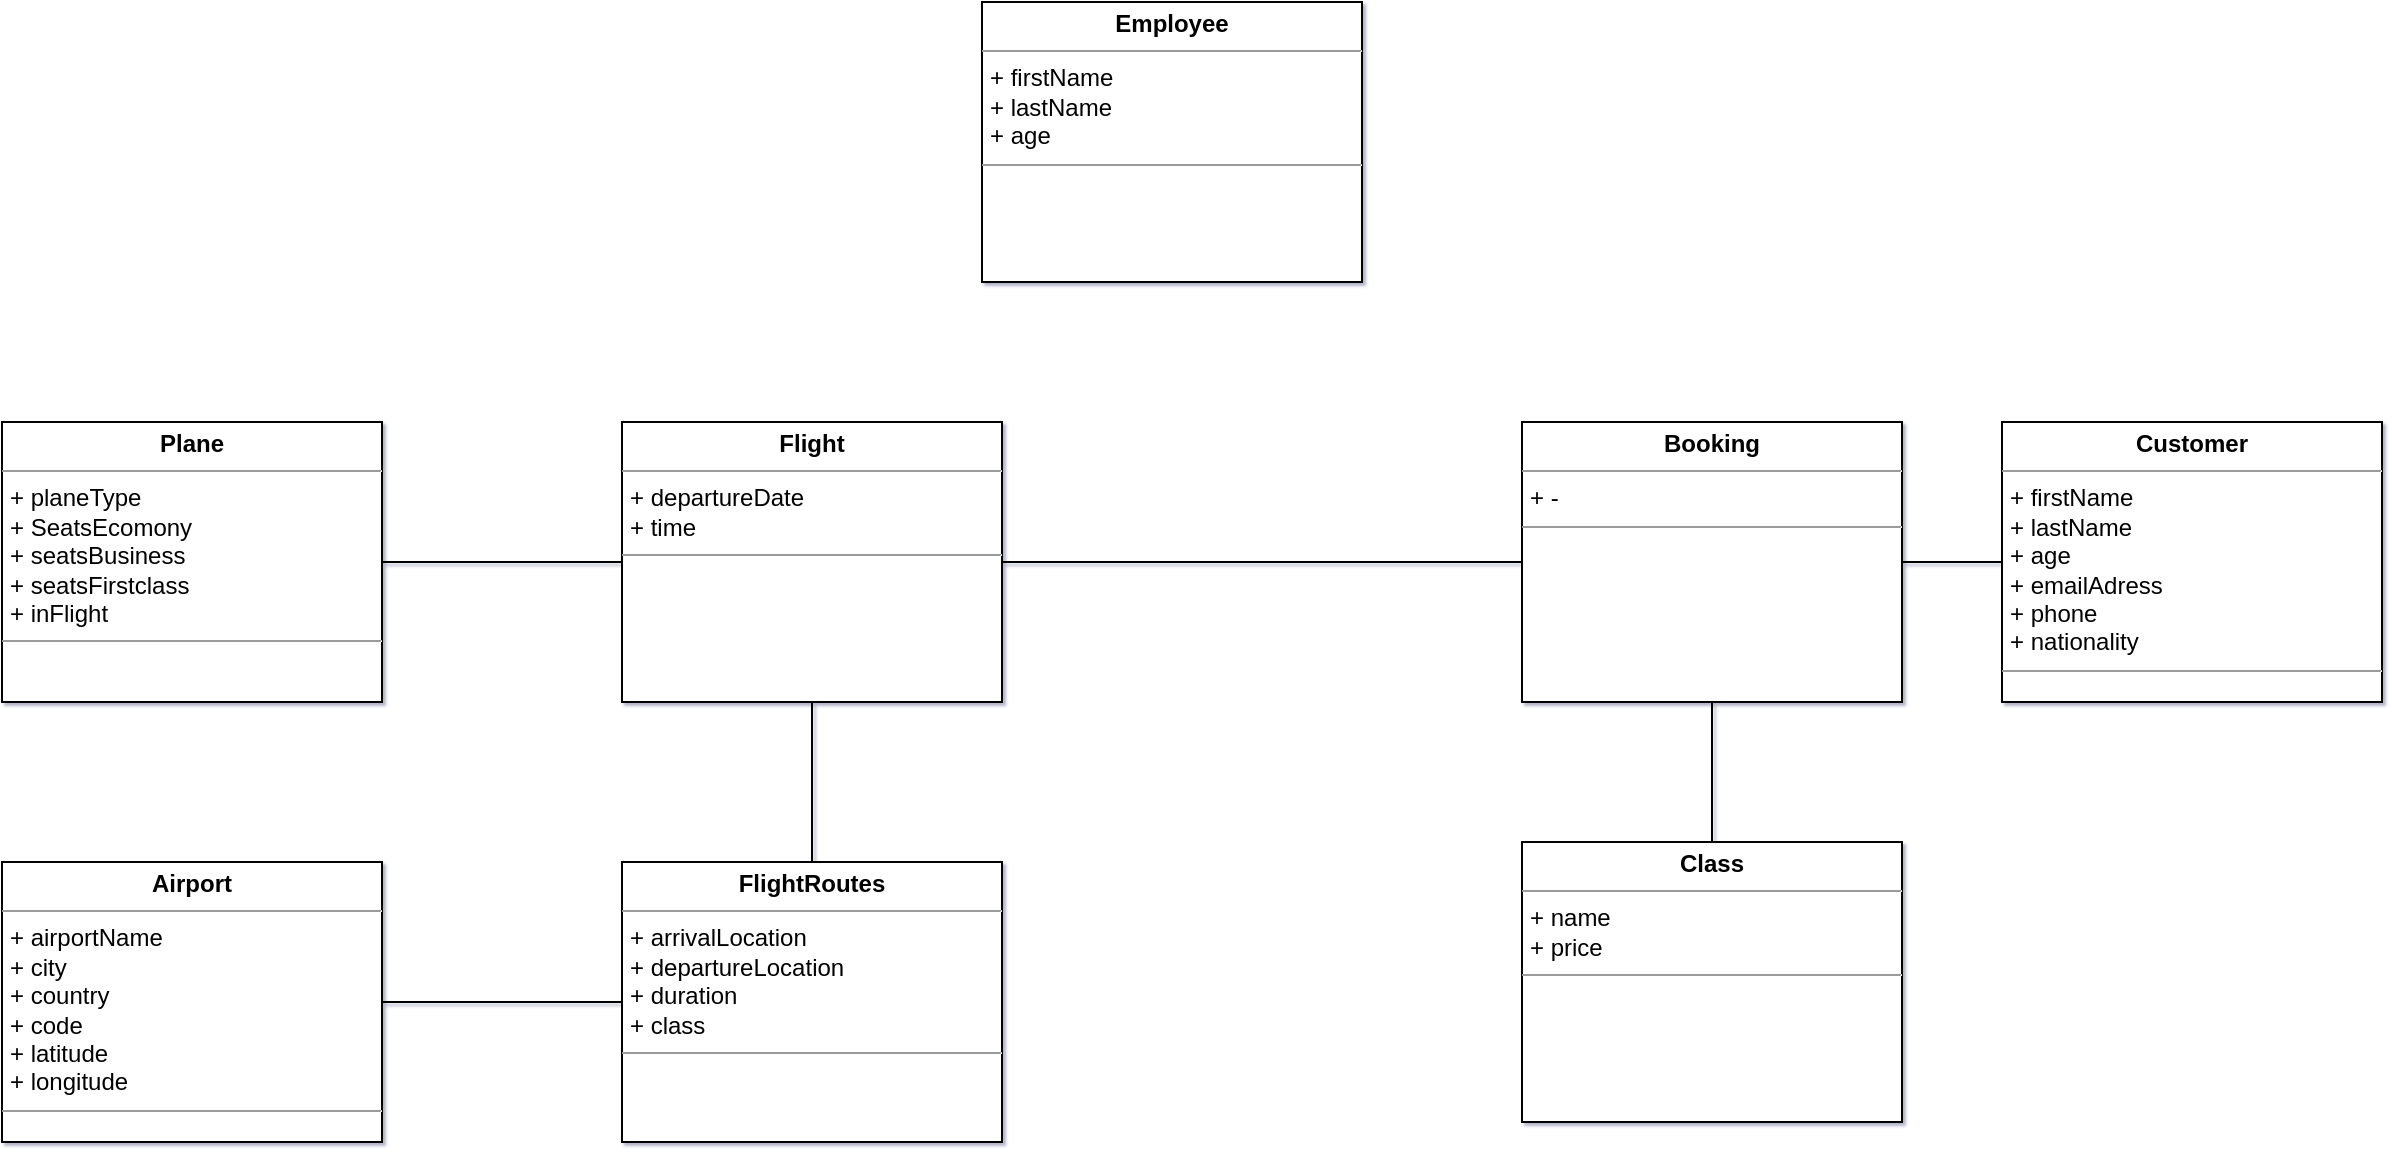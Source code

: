 <mxfile version="15.6.1" type="device"><diagram name="Page-1" id="c4acf3e9-155e-7222-9cf6-157b1a14988f"><mxGraphModel dx="2522" dy="762" grid="1" gridSize="10" guides="1" tooltips="1" connect="1" arrows="1" fold="1" page="1" pageScale="1" pageWidth="1100" pageHeight="850" math="0" shadow="1"><root><mxCell id="0"/><mxCell id="1" parent="0"/><mxCell id="5d2195bd80daf111-18" value="&lt;p style=&quot;margin: 0px ; margin-top: 4px ; text-align: center&quot;&gt;&lt;b&gt;Flight&lt;/b&gt;&lt;/p&gt;&lt;hr size=&quot;1&quot;&gt;&lt;p style=&quot;margin: 0px ; margin-left: 4px&quot;&gt;&lt;span&gt;+ departureDate&lt;/span&gt;&lt;br&gt;&lt;/p&gt;&lt;p style=&quot;margin: 0px ; margin-left: 4px&quot;&gt;+ time&lt;/p&gt;&lt;hr size=&quot;1&quot;&gt;&lt;p style=&quot;margin: 0px ; margin-left: 4px&quot;&gt;&lt;br&gt;&lt;/p&gt;" style="verticalAlign=top;align=left;overflow=fill;fontSize=12;fontFamily=Helvetica;html=1;shadow=0;comic=0;labelBackgroundColor=none;strokeWidth=1;" parent="1" vertex="1"><mxGeometry x="-180" y="400" width="190" height="140" as="geometry"/></mxCell><mxCell id="1_HT6QxDU4kzS8ASd7at-2" value="&lt;p style=&quot;margin: 0px ; margin-top: 4px ; text-align: center&quot;&gt;&lt;b&gt;Customer&lt;/b&gt;&lt;/p&gt;&lt;hr size=&quot;1&quot;&gt;&lt;p style=&quot;margin: 0px ; margin-left: 4px&quot;&gt;+ firstName&lt;br&gt;&lt;/p&gt;&lt;p style=&quot;margin: 0px ; margin-left: 4px&quot;&gt;+ lastName&lt;/p&gt;&lt;p style=&quot;margin: 0px ; margin-left: 4px&quot;&gt;+ age&lt;/p&gt;&lt;p style=&quot;margin: 0px ; margin-left: 4px&quot;&gt;+ emailAdress&lt;/p&gt;&lt;p style=&quot;margin: 0px ; margin-left: 4px&quot;&gt;+ phone&lt;/p&gt;&lt;p style=&quot;margin: 0px ; margin-left: 4px&quot;&gt;+ nationality&lt;/p&gt;&lt;hr size=&quot;1&quot;&gt;&lt;p style=&quot;margin: 0px ; margin-left: 4px&quot;&gt;&lt;br&gt;&lt;/p&gt;" style="verticalAlign=top;align=left;overflow=fill;fontSize=12;fontFamily=Helvetica;html=1;shadow=0;comic=0;labelBackgroundColor=none;strokeWidth=1;" parent="1" vertex="1"><mxGeometry x="510" y="400" width="190" height="140" as="geometry"/></mxCell><mxCell id="1_HT6QxDU4kzS8ASd7at-3" value="&lt;p style=&quot;margin: 0px ; margin-top: 4px ; text-align: center&quot;&gt;&lt;b&gt;Airport&lt;/b&gt;&lt;/p&gt;&lt;hr size=&quot;1&quot;&gt;&lt;p style=&quot;margin: 0px ; margin-left: 4px&quot;&gt;+ airportName&lt;br&gt;&lt;/p&gt;&lt;p style=&quot;margin: 0px ; margin-left: 4px&quot;&gt;+ city&lt;/p&gt;&lt;p style=&quot;margin: 0px ; margin-left: 4px&quot;&gt;+ country&lt;/p&gt;&lt;p style=&quot;margin: 0px ; margin-left: 4px&quot;&gt;+ code&lt;/p&gt;&lt;p style=&quot;margin: 0px ; margin-left: 4px&quot;&gt;+ latitude&lt;/p&gt;&lt;p style=&quot;margin: 0px ; margin-left: 4px&quot;&gt;+ longitude&lt;/p&gt;&lt;hr size=&quot;1&quot;&gt;&lt;p style=&quot;margin: 0px ; margin-left: 4px&quot;&gt;&lt;br&gt;&lt;/p&gt;" style="verticalAlign=top;align=left;overflow=fill;fontSize=12;fontFamily=Helvetica;html=1;shadow=0;comic=0;labelBackgroundColor=none;strokeWidth=1;" parent="1" vertex="1"><mxGeometry x="-490" y="620" width="190" height="140" as="geometry"/></mxCell><mxCell id="1_HT6QxDU4kzS8ASd7at-4" value="&lt;p style=&quot;margin: 0px ; margin-top: 4px ; text-align: center&quot;&gt;&lt;b&gt;FlightRoutes&lt;/b&gt;&lt;/p&gt;&lt;hr size=&quot;1&quot;&gt;&lt;p style=&quot;margin: 0px ; margin-left: 4px&quot;&gt;+ arrivalLocation&lt;br&gt;&lt;/p&gt;&lt;p style=&quot;margin: 0px ; margin-left: 4px&quot;&gt;+ departureLocation&lt;/p&gt;&lt;p style=&quot;margin: 0px ; margin-left: 4px&quot;&gt;+ duration&lt;/p&gt;&lt;p style=&quot;margin: 0px ; margin-left: 4px&quot;&gt;+ class&lt;/p&gt;&lt;hr size=&quot;1&quot;&gt;&lt;p style=&quot;margin: 0px ; margin-left: 4px&quot;&gt;&lt;br&gt;&lt;/p&gt;" style="verticalAlign=top;align=left;overflow=fill;fontSize=12;fontFamily=Helvetica;html=1;shadow=0;comic=0;labelBackgroundColor=none;strokeWidth=1;" parent="1" vertex="1"><mxGeometry x="-180" y="620" width="190" height="140" as="geometry"/></mxCell><mxCell id="1_HT6QxDU4kzS8ASd7at-5" value="&lt;p style=&quot;margin: 0px ; margin-top: 4px ; text-align: center&quot;&gt;&lt;b&gt;Class&lt;/b&gt;&lt;/p&gt;&lt;hr size=&quot;1&quot;&gt;&lt;p style=&quot;margin: 0px ; margin-left: 4px&quot;&gt;+ name&lt;br&gt;&lt;/p&gt;&lt;p style=&quot;margin: 0px ; margin-left: 4px&quot;&gt;+ price&lt;br&gt;&lt;/p&gt;&lt;hr size=&quot;1&quot;&gt;&lt;p style=&quot;margin: 0px ; margin-left: 4px&quot;&gt;&lt;br&gt;&lt;/p&gt;" style="verticalAlign=top;align=left;overflow=fill;fontSize=12;fontFamily=Helvetica;html=1;shadow=0;comic=0;labelBackgroundColor=none;strokeWidth=1;" parent="1" vertex="1"><mxGeometry x="270" y="610" width="190" height="140" as="geometry"/></mxCell><mxCell id="1_HT6QxDU4kzS8ASd7at-6" value="&lt;p style=&quot;margin: 0px ; margin-top: 4px ; text-align: center&quot;&gt;&lt;b&gt;Booking&lt;/b&gt;&lt;/p&gt;&lt;hr size=&quot;1&quot;&gt;&lt;p style=&quot;margin: 0px ; margin-left: 4px&quot;&gt;+ -&lt;/p&gt;&lt;hr size=&quot;1&quot;&gt;&lt;p style=&quot;margin: 0px ; margin-left: 4px&quot;&gt;&lt;br&gt;&lt;/p&gt;" style="verticalAlign=top;align=left;overflow=fill;fontSize=12;fontFamily=Helvetica;html=1;shadow=0;comic=0;labelBackgroundColor=none;strokeWidth=1;" parent="1" vertex="1"><mxGeometry x="270" y="400" width="190" height="140" as="geometry"/></mxCell><mxCell id="1_HT6QxDU4kzS8ASd7at-7" value="&lt;p style=&quot;margin: 0px ; margin-top: 4px ; text-align: center&quot;&gt;&lt;b&gt;Plane&lt;/b&gt;&lt;/p&gt;&lt;hr size=&quot;1&quot;&gt;&lt;p style=&quot;margin: 0px ; margin-left: 4px&quot;&gt;+ planeType&lt;/p&gt;&lt;p style=&quot;margin: 0px ; margin-left: 4px&quot;&gt;+ SeatsEcomony&lt;/p&gt;&lt;p style=&quot;margin: 0px ; margin-left: 4px&quot;&gt;+ seatsBusiness&lt;/p&gt;&lt;p style=&quot;margin: 0px ; margin-left: 4px&quot;&gt;+ seatsFirstclass&lt;/p&gt;&lt;p style=&quot;margin: 0px ; margin-left: 4px&quot;&gt;+ inFlight&lt;/p&gt;&lt;hr size=&quot;1&quot;&gt;&lt;p style=&quot;margin: 0px ; margin-left: 4px&quot;&gt;&lt;br&gt;&lt;/p&gt;" style="verticalAlign=top;align=left;overflow=fill;fontSize=12;fontFamily=Helvetica;html=1;shadow=0;comic=0;labelBackgroundColor=none;strokeWidth=1;" parent="1" vertex="1"><mxGeometry x="-490" y="400" width="190" height="140" as="geometry"/></mxCell><mxCell id="1_HT6QxDU4kzS8ASd7at-9" value="" style="endArrow=none;html=1;entryX=0.5;entryY=1;entryDx=0;entryDy=0;exitX=0.5;exitY=0;exitDx=0;exitDy=0;" parent="1" source="1_HT6QxDU4kzS8ASd7at-5" target="1_HT6QxDU4kzS8ASd7at-6" edge="1"><mxGeometry width="50" height="50" relative="1" as="geometry"><mxPoint x="220" y="460" as="sourcePoint"/><mxPoint x="270" y="410" as="targetPoint"/></mxGeometry></mxCell><mxCell id="1_HT6QxDU4kzS8ASd7at-10" value="" style="endArrow=none;html=1;entryX=0;entryY=0.5;entryDx=0;entryDy=0;exitX=1;exitY=0.5;exitDx=0;exitDy=0;" parent="1" source="1_HT6QxDU4kzS8ASd7at-6" target="1_HT6QxDU4kzS8ASd7at-2" edge="1"><mxGeometry width="50" height="50" relative="1" as="geometry"><mxPoint x="310" y="350" as="sourcePoint"/><mxPoint x="225" y="340" as="targetPoint"/></mxGeometry></mxCell><mxCell id="1_HT6QxDU4kzS8ASd7at-11" value="" style="endArrow=none;html=1;entryX=0;entryY=0.5;entryDx=0;entryDy=0;exitX=1;exitY=0.5;exitDx=0;exitDy=0;" parent="1" source="5d2195bd80daf111-18" target="1_HT6QxDU4kzS8ASd7at-6" edge="1"><mxGeometry width="50" height="50" relative="1" as="geometry"><mxPoint x="20" y="430" as="sourcePoint"/><mxPoint x="70" y="380" as="targetPoint"/></mxGeometry></mxCell><mxCell id="1_HT6QxDU4kzS8ASd7at-13" value="" style="endArrow=none;html=1;entryX=0;entryY=0.5;entryDx=0;entryDy=0;exitX=1;exitY=0.5;exitDx=0;exitDy=0;" parent="1" source="1_HT6QxDU4kzS8ASd7at-7" target="5d2195bd80daf111-18" edge="1"><mxGeometry width="50" height="50" relative="1" as="geometry"><mxPoint x="-430" y="510" as="sourcePoint"/><mxPoint x="-380" y="460" as="targetPoint"/></mxGeometry></mxCell><mxCell id="1_HT6QxDU4kzS8ASd7at-14" value="" style="endArrow=none;html=1;entryX=0.5;entryY=1;entryDx=0;entryDy=0;" parent="1" source="1_HT6QxDU4kzS8ASd7at-4" target="5d2195bd80daf111-18" edge="1"><mxGeometry width="50" height="50" relative="1" as="geometry"><mxPoint x="-220" y="550" as="sourcePoint"/><mxPoint x="-170" y="500" as="targetPoint"/></mxGeometry></mxCell><mxCell id="1_HT6QxDU4kzS8ASd7at-16" value="" style="endArrow=none;html=1;entryX=0;entryY=0.5;entryDx=0;entryDy=0;exitX=1;exitY=0.5;exitDx=0;exitDy=0;" parent="1" source="1_HT6QxDU4kzS8ASd7at-3" target="1_HT6QxDU4kzS8ASd7at-4" edge="1"><mxGeometry width="50" height="50" relative="1" as="geometry"><mxPoint x="-270" y="600" as="sourcePoint"/><mxPoint x="-220" y="550" as="targetPoint"/></mxGeometry></mxCell><mxCell id="1_HT6QxDU4kzS8ASd7at-22" value="&lt;p style=&quot;margin: 0px ; margin-top: 4px ; text-align: center&quot;&gt;&lt;b&gt;Employee&lt;/b&gt;&lt;/p&gt;&lt;hr size=&quot;1&quot;&gt;&lt;p style=&quot;margin: 0px ; margin-left: 4px&quot;&gt;+ firstName&lt;br&gt;&lt;/p&gt;&lt;p style=&quot;margin: 0px ; margin-left: 4px&quot;&gt;+ lastName&lt;/p&gt;&lt;p style=&quot;margin: 0px ; margin-left: 4px&quot;&gt;+ age&lt;/p&gt;&lt;hr size=&quot;1&quot;&gt;&lt;p style=&quot;margin: 0px ; margin-left: 4px&quot;&gt;&lt;br&gt;&lt;/p&gt;" style="verticalAlign=top;align=left;overflow=fill;fontSize=12;fontFamily=Helvetica;html=1;shadow=0;comic=0;labelBackgroundColor=none;strokeWidth=1;" parent="1" vertex="1"><mxGeometry y="190" width="190" height="140" as="geometry"/></mxCell></root></mxGraphModel></diagram></mxfile>